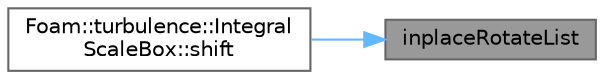 digraph "inplaceRotateList"
{
 // LATEX_PDF_SIZE
  bgcolor="transparent";
  edge [fontname=Helvetica,fontsize=10,labelfontname=Helvetica,labelfontsize=10];
  node [fontname=Helvetica,fontsize=10,shape=box,height=0.2,width=0.4];
  rankdir="RL";
  Node1 [id="Node000001",label="inplaceRotateList",height=0.2,width=0.4,color="gray40", fillcolor="grey60", style="filled", fontcolor="black",tooltip=" "];
  Node1 -> Node2 [id="edge1_Node000001_Node000002",dir="back",color="steelblue1",style="solid",tooltip=" "];
  Node2 [id="Node000002",label="Foam::turbulence::Integral\lScaleBox::shift",height=0.2,width=0.4,color="grey40", fillcolor="white", style="filled",URL="$classFoam_1_1turbulence_1_1IntegralScaleBox.html#a737266fa55fe38e9ed5dad072dee414a",tooltip=" "];
}

